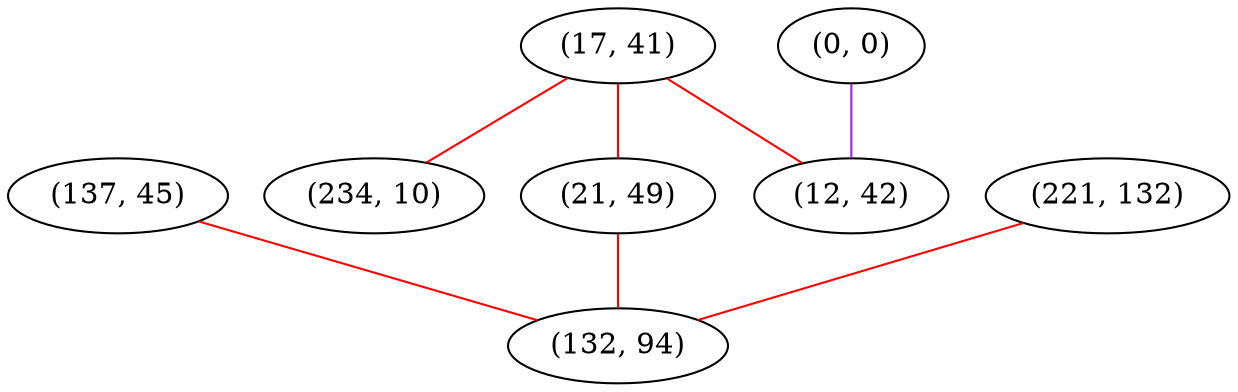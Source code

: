graph "" {
"(137, 45)";
"(0, 0)";
"(17, 41)";
"(234, 10)";
"(21, 49)";
"(12, 42)";
"(221, 132)";
"(132, 94)";
"(137, 45)" -- "(132, 94)"  [color=red, key=0, weight=1];
"(0, 0)" -- "(12, 42)"  [color=purple, key=0, weight=4];
"(17, 41)" -- "(12, 42)"  [color=red, key=0, weight=1];
"(17, 41)" -- "(234, 10)"  [color=red, key=0, weight=1];
"(17, 41)" -- "(21, 49)"  [color=red, key=0, weight=1];
"(21, 49)" -- "(132, 94)"  [color=red, key=0, weight=1];
"(221, 132)" -- "(132, 94)"  [color=red, key=0, weight=1];
}
